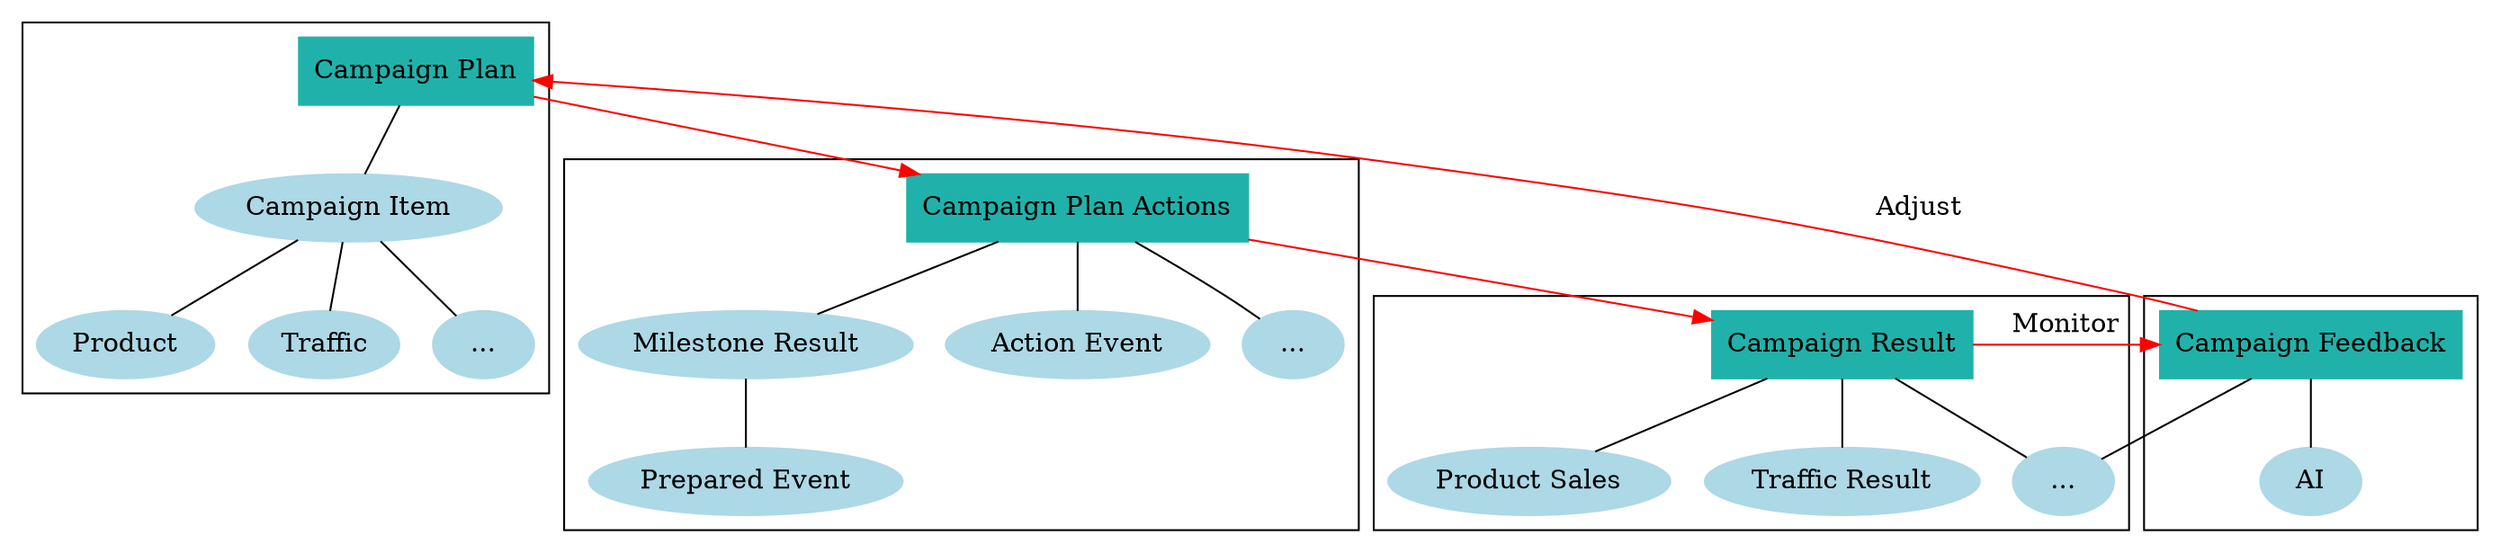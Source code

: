 digraph g {
	node[style = filled, color = lightblue];

	subgraph cluster0 {
		object0->"Campaign Item"->{"Product";"Traffic";otherLimitation}[dir=none]
		object0[label="Campaign Plan",shape=box,color=lightseagreen]
		otherLimitation[label="..."]

	}

	subgraph cluster1 {
		object1->{"Product Sales";"Traffic Result";otherResult}[dir=none]
		object1[label="Campaign Result",shape=box,color=lightseagreen]
		otherResult[label="..."]
	}

	subgraph cluster2 {
		"Milestone Result"->"Prepared Event"[dir =none]
		object3->{"Action Event";"Milestone Result";otherAction}[dir=none]
		object3[label="Campaign Plan Actions",shape=box,color=lightseagreen]
		otherAction[label="..."]
		subgraph cluster5 {
			
			label="Support Domain"
		}
	}

	subgraph cluster4 {
		object4->{"AI";otherResult}[dir=none]
		object4[label="Campaign Feedback",shape=box,color=lightseagreen]
	}
	object0 -> object3[color= red]
	object3 -> object1[color= red]
	object1 -> object4[label="Monitor";color= red]
	object4 -> object0[label="Adjust" ;color= red]

	
}

